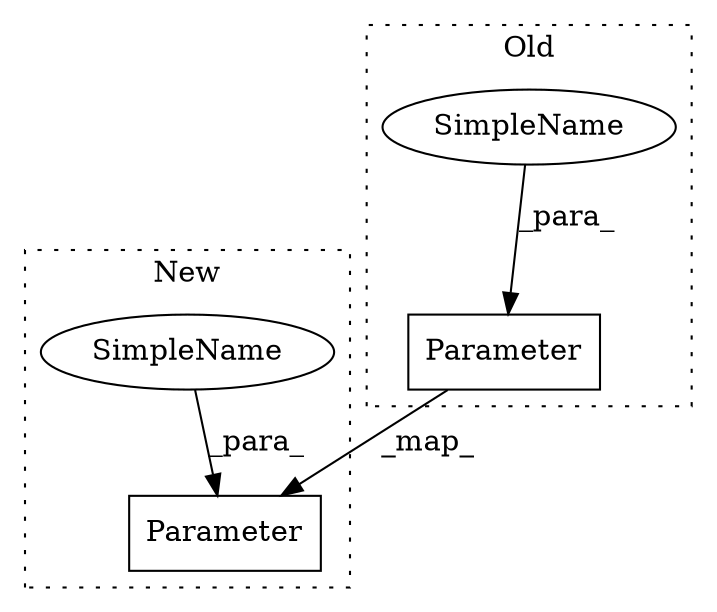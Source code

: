 digraph G {
subgraph cluster0 {
1 [label="Parameter" a="32" s="1834,1880" l="10,1" shape="box"];
3 [label="SimpleName" a="42" s="" l="" shape="ellipse"];
label = "Old";
style="dotted";
}
subgraph cluster1 {
2 [label="Parameter" a="32" s="1604,1666" l="10,1" shape="box"];
4 [label="SimpleName" a="42" s="" l="" shape="ellipse"];
label = "New";
style="dotted";
}
1 -> 2 [label="_map_"];
3 -> 1 [label="_para_"];
4 -> 2 [label="_para_"];
}